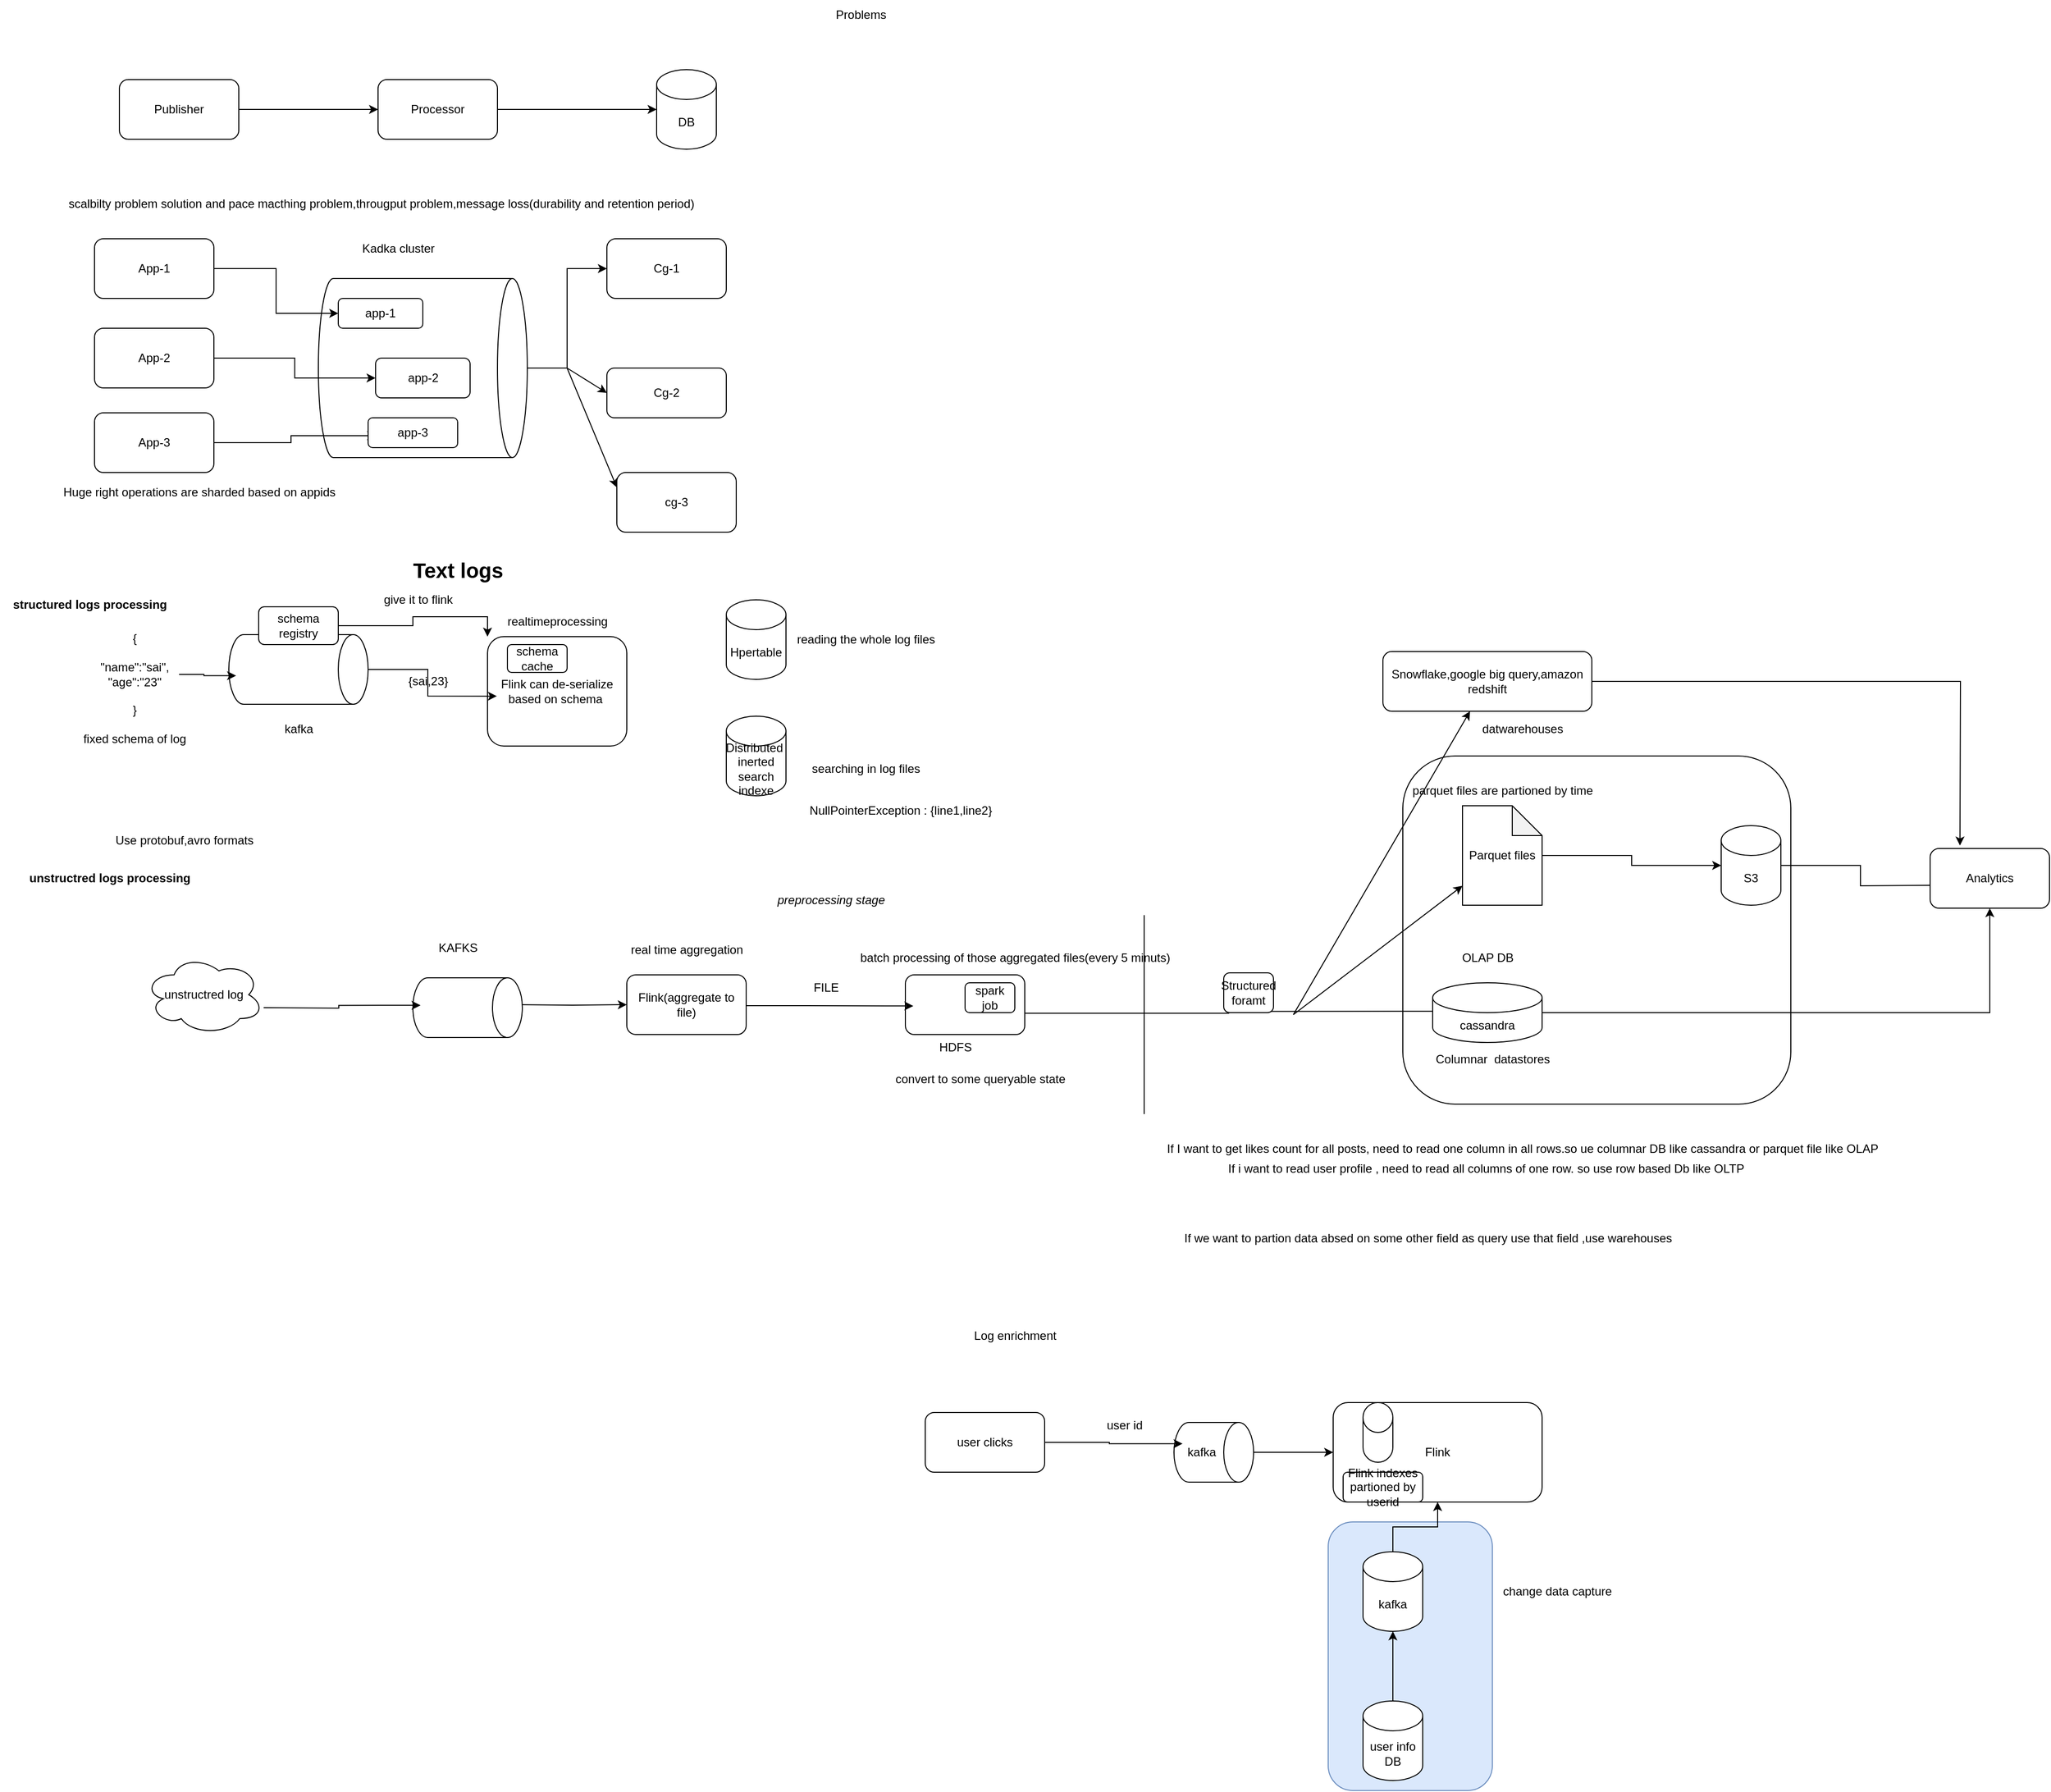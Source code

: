 <mxfile version="26.0.5">
  <diagram name="Page-1" id="fbrGblQ0Jxa6JTfF2wjv">
    <mxGraphModel dx="3094" dy="412" grid="1" gridSize="10" guides="1" tooltips="1" connect="1" arrows="1" fold="1" page="1" pageScale="1" pageWidth="2300" pageHeight="2300" math="0" shadow="0">
      <root>
        <mxCell id="0" />
        <mxCell id="1" parent="0" />
        <mxCell id="SqJxspUXISPDHeBOHrzl-117" value="" style="rounded=1;whiteSpace=wrap;html=1;fillColor=#dae8fc;strokeColor=#6c8ebf;" vertex="1" parent="1">
          <mxGeometry x="1315" y="1570" width="165" height="270" as="geometry" />
        </mxCell>
        <mxCell id="SqJxspUXISPDHeBOHrzl-97" value="" style="rounded=1;whiteSpace=wrap;html=1;" vertex="1" parent="1">
          <mxGeometry x="1390" y="800" width="390" height="350" as="geometry" />
        </mxCell>
        <mxCell id="SqJxspUXISPDHeBOHrzl-10" value="" style="shape=cylinder3;whiteSpace=wrap;html=1;boundedLbl=1;backgroundOutline=1;size=15;rotation=90;" vertex="1" parent="1">
          <mxGeometry x="315" y="305" width="180" height="210" as="geometry" />
        </mxCell>
        <mxCell id="SqJxspUXISPDHeBOHrzl-1" value="Processor" style="rounded=1;whiteSpace=wrap;html=1;" vertex="1" parent="1">
          <mxGeometry x="360" y="120" width="120" height="60" as="geometry" />
        </mxCell>
        <mxCell id="SqJxspUXISPDHeBOHrzl-4" style="edgeStyle=orthogonalEdgeStyle;rounded=0;orthogonalLoop=1;jettySize=auto;html=1;entryX=0;entryY=0.5;entryDx=0;entryDy=0;" edge="1" parent="1" source="SqJxspUXISPDHeBOHrzl-2" target="SqJxspUXISPDHeBOHrzl-1">
          <mxGeometry relative="1" as="geometry" />
        </mxCell>
        <mxCell id="SqJxspUXISPDHeBOHrzl-2" value="Publisher" style="rounded=1;whiteSpace=wrap;html=1;" vertex="1" parent="1">
          <mxGeometry x="100" y="120" width="120" height="60" as="geometry" />
        </mxCell>
        <mxCell id="SqJxspUXISPDHeBOHrzl-3" value="DB" style="shape=cylinder3;whiteSpace=wrap;html=1;boundedLbl=1;backgroundOutline=1;size=15;" vertex="1" parent="1">
          <mxGeometry x="640" y="110" width="60" height="80" as="geometry" />
        </mxCell>
        <mxCell id="SqJxspUXISPDHeBOHrzl-5" style="edgeStyle=orthogonalEdgeStyle;rounded=0;orthogonalLoop=1;jettySize=auto;html=1;entryX=0;entryY=0.5;entryDx=0;entryDy=0;entryPerimeter=0;" edge="1" parent="1" source="SqJxspUXISPDHeBOHrzl-1" target="SqJxspUXISPDHeBOHrzl-3">
          <mxGeometry relative="1" as="geometry" />
        </mxCell>
        <mxCell id="SqJxspUXISPDHeBOHrzl-6" value="Problems" style="text;html=1;align=center;verticalAlign=middle;resizable=0;points=[];autosize=1;strokeColor=none;fillColor=none;" vertex="1" parent="1">
          <mxGeometry x="810" y="40" width="70" height="30" as="geometry" />
        </mxCell>
        <mxCell id="SqJxspUXISPDHeBOHrzl-21" style="edgeStyle=orthogonalEdgeStyle;rounded=0;orthogonalLoop=1;jettySize=auto;html=1;" edge="1" parent="1" source="SqJxspUXISPDHeBOHrzl-7" target="SqJxspUXISPDHeBOHrzl-11">
          <mxGeometry relative="1" as="geometry" />
        </mxCell>
        <mxCell id="SqJxspUXISPDHeBOHrzl-7" value="App-1" style="rounded=1;whiteSpace=wrap;html=1;" vertex="1" parent="1">
          <mxGeometry x="75" y="280" width="120" height="60" as="geometry" />
        </mxCell>
        <mxCell id="SqJxspUXISPDHeBOHrzl-19" style="edgeStyle=orthogonalEdgeStyle;rounded=0;orthogonalLoop=1;jettySize=auto;html=1;entryX=0;entryY=0.5;entryDx=0;entryDy=0;" edge="1" parent="1" source="SqJxspUXISPDHeBOHrzl-8" target="SqJxspUXISPDHeBOHrzl-16">
          <mxGeometry relative="1" as="geometry" />
        </mxCell>
        <mxCell id="SqJxspUXISPDHeBOHrzl-8" value="App-2" style="rounded=1;whiteSpace=wrap;html=1;" vertex="1" parent="1">
          <mxGeometry x="75" y="370" width="120" height="60" as="geometry" />
        </mxCell>
        <mxCell id="SqJxspUXISPDHeBOHrzl-20" style="edgeStyle=orthogonalEdgeStyle;rounded=0;orthogonalLoop=1;jettySize=auto;html=1;entryX=0.089;entryY=0.6;entryDx=0;entryDy=0;entryPerimeter=0;" edge="1" parent="1" source="SqJxspUXISPDHeBOHrzl-9" target="SqJxspUXISPDHeBOHrzl-13">
          <mxGeometry relative="1" as="geometry">
            <mxPoint x="270" y="480" as="targetPoint" />
          </mxGeometry>
        </mxCell>
        <mxCell id="SqJxspUXISPDHeBOHrzl-9" value="App-3" style="rounded=1;whiteSpace=wrap;html=1;" vertex="1" parent="1">
          <mxGeometry x="75" y="455" width="120" height="60" as="geometry" />
        </mxCell>
        <mxCell id="SqJxspUXISPDHeBOHrzl-22" style="edgeStyle=orthogonalEdgeStyle;rounded=0;orthogonalLoop=1;jettySize=auto;html=1;" edge="1" parent="1" source="SqJxspUXISPDHeBOHrzl-10" target="SqJxspUXISPDHeBOHrzl-15">
          <mxGeometry relative="1" as="geometry" />
        </mxCell>
        <mxCell id="SqJxspUXISPDHeBOHrzl-11" value="app-1" style="rounded=1;whiteSpace=wrap;html=1;" vertex="1" parent="1">
          <mxGeometry x="320" y="340" width="85" height="30" as="geometry" />
        </mxCell>
        <mxCell id="SqJxspUXISPDHeBOHrzl-12" value="Cg-2" style="rounded=1;whiteSpace=wrap;html=1;" vertex="1" parent="1">
          <mxGeometry x="590" y="410" width="120" height="50" as="geometry" />
        </mxCell>
        <mxCell id="SqJxspUXISPDHeBOHrzl-13" value="app-3" style="rounded=1;whiteSpace=wrap;html=1;" vertex="1" parent="1">
          <mxGeometry x="350" y="460" width="90" height="30" as="geometry" />
        </mxCell>
        <mxCell id="SqJxspUXISPDHeBOHrzl-14" value="Kadka cluster" style="text;html=1;align=center;verticalAlign=middle;resizable=0;points=[];autosize=1;strokeColor=none;fillColor=none;" vertex="1" parent="1">
          <mxGeometry x="330" y="275" width="100" height="30" as="geometry" />
        </mxCell>
        <mxCell id="SqJxspUXISPDHeBOHrzl-15" value="Cg-1" style="rounded=1;whiteSpace=wrap;html=1;" vertex="1" parent="1">
          <mxGeometry x="590" y="280" width="120" height="60" as="geometry" />
        </mxCell>
        <mxCell id="SqJxspUXISPDHeBOHrzl-16" value="app-2" style="rounded=1;whiteSpace=wrap;html=1;" vertex="1" parent="1">
          <mxGeometry x="357.5" y="400" width="95" height="40" as="geometry" />
        </mxCell>
        <mxCell id="SqJxspUXISPDHeBOHrzl-17" value="cg-3" style="rounded=1;whiteSpace=wrap;html=1;" vertex="1" parent="1">
          <mxGeometry x="600" y="515" width="120" height="60" as="geometry" />
        </mxCell>
        <mxCell id="SqJxspUXISPDHeBOHrzl-23" value="" style="endArrow=classic;html=1;rounded=0;entryX=0;entryY=0.5;entryDx=0;entryDy=0;" edge="1" parent="1" target="SqJxspUXISPDHeBOHrzl-12">
          <mxGeometry width="50" height="50" relative="1" as="geometry">
            <mxPoint x="550" y="410" as="sourcePoint" />
            <mxPoint x="430" y="370" as="targetPoint" />
          </mxGeometry>
        </mxCell>
        <mxCell id="SqJxspUXISPDHeBOHrzl-24" value="" style="endArrow=classic;html=1;rounded=0;entryX=0;entryY=0.25;entryDx=0;entryDy=0;" edge="1" parent="1" target="SqJxspUXISPDHeBOHrzl-17">
          <mxGeometry width="50" height="50" relative="1" as="geometry">
            <mxPoint x="550" y="410" as="sourcePoint" />
            <mxPoint x="430" y="370" as="targetPoint" />
          </mxGeometry>
        </mxCell>
        <mxCell id="SqJxspUXISPDHeBOHrzl-25" value="scalbilty problem solution and pace macthing problem,througput problem,message loss(durability and retention period)" style="text;html=1;align=center;verticalAlign=middle;resizable=0;points=[];autosize=1;strokeColor=none;fillColor=none;" vertex="1" parent="1">
          <mxGeometry x="37.5" y="230" width="650" height="30" as="geometry" />
        </mxCell>
        <mxCell id="SqJxspUXISPDHeBOHrzl-26" value="&lt;b&gt;structured logs processing&lt;/b&gt;" style="text;html=1;align=center;verticalAlign=middle;resizable=0;points=[];autosize=1;strokeColor=none;fillColor=none;" vertex="1" parent="1">
          <mxGeometry x="-20" y="633" width="180" height="30" as="geometry" />
        </mxCell>
        <mxCell id="SqJxspUXISPDHeBOHrzl-27" value="&lt;b&gt;unstructred logs processing&lt;/b&gt;" style="text;html=1;align=center;verticalAlign=middle;resizable=0;points=[];autosize=1;strokeColor=none;fillColor=none;" vertex="1" parent="1">
          <mxGeometry x="-5" y="908" width="190" height="30" as="geometry" />
        </mxCell>
        <mxCell id="SqJxspUXISPDHeBOHrzl-28" value="Huge right operations are sharded based on appids" style="text;html=1;align=center;verticalAlign=middle;resizable=0;points=[];autosize=1;strokeColor=none;fillColor=none;" vertex="1" parent="1">
          <mxGeometry x="30" y="520" width="300" height="30" as="geometry" />
        </mxCell>
        <mxCell id="SqJxspUXISPDHeBOHrzl-29" value="Flink(aggregate to file)" style="rounded=1;whiteSpace=wrap;html=1;" vertex="1" parent="1">
          <mxGeometry x="610" y="1020" width="120" height="60" as="geometry" />
        </mxCell>
        <mxCell id="SqJxspUXISPDHeBOHrzl-70" style="edgeStyle=orthogonalEdgeStyle;rounded=0;orthogonalLoop=1;jettySize=auto;html=1;exitX=0.994;exitY=0.644;exitDx=0;exitDy=0;exitPerimeter=0;entryX=0.097;entryY=0.478;entryDx=0;entryDy=0;entryPerimeter=0;" edge="1" parent="1" source="SqJxspUXISPDHeBOHrzl-30" target="SqJxspUXISPDHeBOHrzl-78">
          <mxGeometry relative="1" as="geometry">
            <mxPoint x="1300" y="1059.5" as="targetPoint" />
            <mxPoint x="1070" y="1059.5" as="sourcePoint" />
          </mxGeometry>
        </mxCell>
        <mxCell id="SqJxspUXISPDHeBOHrzl-30" value="" style="rounded=1;whiteSpace=wrap;html=1;" vertex="1" parent="1">
          <mxGeometry x="890" y="1020" width="120" height="60" as="geometry" />
        </mxCell>
        <mxCell id="SqJxspUXISPDHeBOHrzl-31" value="real time aggregation" style="text;html=1;align=center;verticalAlign=middle;resizable=0;points=[];autosize=1;strokeColor=none;fillColor=none;" vertex="1" parent="1">
          <mxGeometry x="600" y="980" width="140" height="30" as="geometry" />
        </mxCell>
        <mxCell id="SqJxspUXISPDHeBOHrzl-32" value="batch processing of those aggregated files(every 5 minuts)" style="text;html=1;align=center;verticalAlign=middle;resizable=0;points=[];autosize=1;strokeColor=none;fillColor=none;" vertex="1" parent="1">
          <mxGeometry x="830" y="988" width="340" height="30" as="geometry" />
        </mxCell>
        <mxCell id="SqJxspUXISPDHeBOHrzl-33" style="edgeStyle=orthogonalEdgeStyle;rounded=0;orthogonalLoop=1;jettySize=auto;html=1;entryX=0.067;entryY=0.522;entryDx=0;entryDy=0;entryPerimeter=0;" edge="1" parent="1" source="SqJxspUXISPDHeBOHrzl-29" target="SqJxspUXISPDHeBOHrzl-30">
          <mxGeometry relative="1" as="geometry">
            <Array as="points">
              <mxPoint x="790" y="1051" />
              <mxPoint x="790" y="1051" />
            </Array>
          </mxGeometry>
        </mxCell>
        <mxCell id="SqJxspUXISPDHeBOHrzl-34" value="Flink can de-serialize based on schema&amp;nbsp;" style="rounded=1;whiteSpace=wrap;html=1;" vertex="1" parent="1">
          <mxGeometry x="470" y="680" width="140" height="110" as="geometry" />
        </mxCell>
        <mxCell id="SqJxspUXISPDHeBOHrzl-35" value="realtimeprocessing" style="text;html=1;align=center;verticalAlign=middle;resizable=0;points=[];autosize=1;strokeColor=none;fillColor=none;" vertex="1" parent="1">
          <mxGeometry x="480" y="650" width="120" height="30" as="geometry" />
        </mxCell>
        <mxCell id="SqJxspUXISPDHeBOHrzl-36" value="" style="endArrow=none;html=1;rounded=0;" edge="1" parent="1">
          <mxGeometry width="50" height="50" relative="1" as="geometry">
            <mxPoint x="1130" y="1160" as="sourcePoint" />
            <mxPoint x="1130" y="960" as="targetPoint" />
          </mxGeometry>
        </mxCell>
        <mxCell id="SqJxspUXISPDHeBOHrzl-37" value="&lt;i&gt;preprocessing stage&lt;/i&gt;" style="text;html=1;align=center;verticalAlign=middle;resizable=0;points=[];autosize=1;strokeColor=none;fillColor=none;" vertex="1" parent="1">
          <mxGeometry x="750" y="930" width="130" height="30" as="geometry" />
        </mxCell>
        <mxCell id="SqJxspUXISPDHeBOHrzl-38" value="" style="shape=cylinder3;whiteSpace=wrap;html=1;boundedLbl=1;backgroundOutline=1;size=15;rotation=90;" vertex="1" parent="1">
          <mxGeometry x="245" y="643" width="70" height="140" as="geometry" />
        </mxCell>
        <mxCell id="SqJxspUXISPDHeBOHrzl-39" value="Hpertable" style="shape=cylinder3;whiteSpace=wrap;html=1;boundedLbl=1;backgroundOutline=1;size=15;" vertex="1" parent="1">
          <mxGeometry x="710" y="643" width="60" height="80" as="geometry" />
        </mxCell>
        <mxCell id="SqJxspUXISPDHeBOHrzl-40" value="reading the whole log files" style="text;html=1;align=center;verticalAlign=middle;resizable=0;points=[];autosize=1;strokeColor=none;fillColor=none;" vertex="1" parent="1">
          <mxGeometry x="770" y="668" width="160" height="30" as="geometry" />
        </mxCell>
        <mxCell id="SqJxspUXISPDHeBOHrzl-41" value="Distributed&amp;nbsp; inerted search indexe" style="shape=cylinder3;whiteSpace=wrap;html=1;boundedLbl=1;backgroundOutline=1;size=15;" vertex="1" parent="1">
          <mxGeometry x="710" y="760" width="60" height="80" as="geometry" />
        </mxCell>
        <mxCell id="SqJxspUXISPDHeBOHrzl-42" value="searching in log files" style="text;html=1;align=center;verticalAlign=middle;resizable=0;points=[];autosize=1;strokeColor=none;fillColor=none;" vertex="1" parent="1">
          <mxGeometry x="785" y="798" width="130" height="30" as="geometry" />
        </mxCell>
        <mxCell id="SqJxspUXISPDHeBOHrzl-43" value="NullPointerException : {line1,line2}" style="text;html=1;align=center;verticalAlign=middle;resizable=0;points=[];autosize=1;strokeColor=none;fillColor=none;" vertex="1" parent="1">
          <mxGeometry x="780" y="840" width="210" height="30" as="geometry" />
        </mxCell>
        <mxCell id="SqJxspUXISPDHeBOHrzl-48" style="edgeStyle=orthogonalEdgeStyle;rounded=0;orthogonalLoop=1;jettySize=auto;html=1;entryX=0;entryY=0;entryDx=0;entryDy=0;" edge="1" parent="1" source="SqJxspUXISPDHeBOHrzl-44" target="SqJxspUXISPDHeBOHrzl-34">
          <mxGeometry relative="1" as="geometry" />
        </mxCell>
        <mxCell id="SqJxspUXISPDHeBOHrzl-44" value="schema registry" style="rounded=1;whiteSpace=wrap;html=1;" vertex="1" parent="1">
          <mxGeometry x="240" y="650" width="80" height="38" as="geometry" />
        </mxCell>
        <mxCell id="SqJxspUXISPDHeBOHrzl-46" value="kafka" style="text;html=1;align=center;verticalAlign=middle;resizable=0;points=[];autosize=1;strokeColor=none;fillColor=none;" vertex="1" parent="1">
          <mxGeometry x="255" y="758" width="50" height="30" as="geometry" />
        </mxCell>
        <mxCell id="SqJxspUXISPDHeBOHrzl-47" style="edgeStyle=orthogonalEdgeStyle;rounded=0;orthogonalLoop=1;jettySize=auto;html=1;entryX=0.067;entryY=0.544;entryDx=0;entryDy=0;entryPerimeter=0;" edge="1" parent="1" source="SqJxspUXISPDHeBOHrzl-38" target="SqJxspUXISPDHeBOHrzl-34">
          <mxGeometry relative="1" as="geometry" />
        </mxCell>
        <mxCell id="SqJxspUXISPDHeBOHrzl-49" value="give it to flink" style="text;html=1;align=center;verticalAlign=middle;resizable=0;points=[];autosize=1;strokeColor=none;fillColor=none;" vertex="1" parent="1">
          <mxGeometry x="355" y="628" width="90" height="30" as="geometry" />
        </mxCell>
        <mxCell id="SqJxspUXISPDHeBOHrzl-50" value="{&lt;div&gt;&lt;br&gt;&lt;/div&gt;&lt;div&gt;&quot;name&quot;:&quot;sai&quot;,&lt;/div&gt;&lt;div&gt;&quot;age&quot;:&quot;23&quot;&lt;/div&gt;&lt;div&gt;&lt;br&gt;&lt;/div&gt;&lt;div&gt;}&lt;/div&gt;" style="text;html=1;align=center;verticalAlign=middle;resizable=0;points=[];autosize=1;strokeColor=none;fillColor=none;" vertex="1" parent="1">
          <mxGeometry x="70" y="668" width="90" height="100" as="geometry" />
        </mxCell>
        <mxCell id="SqJxspUXISPDHeBOHrzl-51" value="fixed schema of log" style="text;html=1;align=center;verticalAlign=middle;resizable=0;points=[];autosize=1;strokeColor=none;fillColor=none;" vertex="1" parent="1">
          <mxGeometry x="50" y="768" width="130" height="30" as="geometry" />
        </mxCell>
        <mxCell id="SqJxspUXISPDHeBOHrzl-52" value="Use protobuf,avro formats" style="text;html=1;align=center;verticalAlign=middle;resizable=0;points=[];autosize=1;strokeColor=none;fillColor=none;" vertex="1" parent="1">
          <mxGeometry x="85" y="870" width="160" height="30" as="geometry" />
        </mxCell>
        <mxCell id="SqJxspUXISPDHeBOHrzl-53" value="{sai,23}" style="text;html=1;align=center;verticalAlign=middle;resizable=0;points=[];autosize=1;strokeColor=none;fillColor=none;" vertex="1" parent="1">
          <mxGeometry x="380" y="710" width="60" height="30" as="geometry" />
        </mxCell>
        <mxCell id="SqJxspUXISPDHeBOHrzl-54" style="edgeStyle=orthogonalEdgeStyle;rounded=0;orthogonalLoop=1;jettySize=auto;html=1;entryX=0.59;entryY=0.948;entryDx=0;entryDy=0;entryPerimeter=0;" edge="1" parent="1" source="SqJxspUXISPDHeBOHrzl-50" target="SqJxspUXISPDHeBOHrzl-38">
          <mxGeometry relative="1" as="geometry" />
        </mxCell>
        <mxCell id="SqJxspUXISPDHeBOHrzl-55" value="schema cache" style="rounded=1;whiteSpace=wrap;html=1;" vertex="1" parent="1">
          <mxGeometry x="490" y="688" width="60" height="28" as="geometry" />
        </mxCell>
        <mxCell id="SqJxspUXISPDHeBOHrzl-59" value="&lt;b&gt;&lt;font style=&quot;font-size: 21px;&quot;&gt;Text logs&lt;/font&gt;&lt;/b&gt;" style="text;html=1;align=center;verticalAlign=middle;resizable=0;points=[];autosize=1;strokeColor=none;fillColor=none;" vertex="1" parent="1">
          <mxGeometry x="385" y="593" width="110" height="40" as="geometry" />
        </mxCell>
        <mxCell id="SqJxspUXISPDHeBOHrzl-63" value="FILE" style="text;html=1;align=center;verticalAlign=middle;resizable=0;points=[];autosize=1;strokeColor=none;fillColor=none;" vertex="1" parent="1">
          <mxGeometry x="785" y="1018" width="50" height="30" as="geometry" />
        </mxCell>
        <mxCell id="SqJxspUXISPDHeBOHrzl-65" style="edgeStyle=orthogonalEdgeStyle;rounded=0;orthogonalLoop=1;jettySize=auto;html=1;entryX=0;entryY=0.5;entryDx=0;entryDy=0;" edge="1" parent="1" target="SqJxspUXISPDHeBOHrzl-29">
          <mxGeometry relative="1" as="geometry">
            <mxPoint x="500" y="1050" as="sourcePoint" />
          </mxGeometry>
        </mxCell>
        <mxCell id="SqJxspUXISPDHeBOHrzl-64" value="" style="shape=cylinder3;whiteSpace=wrap;html=1;boundedLbl=1;backgroundOutline=1;size=15;rotation=90;" vertex="1" parent="1">
          <mxGeometry x="420" y="998" width="60" height="110" as="geometry" />
        </mxCell>
        <mxCell id="SqJxspUXISPDHeBOHrzl-66" value="KAFKS" style="text;html=1;align=center;verticalAlign=middle;resizable=0;points=[];autosize=1;strokeColor=none;fillColor=none;" vertex="1" parent="1">
          <mxGeometry x="410" y="978" width="60" height="30" as="geometry" />
        </mxCell>
        <mxCell id="SqJxspUXISPDHeBOHrzl-69" value="convert to some queryable state" style="text;html=1;align=center;verticalAlign=middle;resizable=0;points=[];autosize=1;strokeColor=none;fillColor=none;" vertex="1" parent="1">
          <mxGeometry x="870" y="1110" width="190" height="30" as="geometry" />
        </mxCell>
        <mxCell id="SqJxspUXISPDHeBOHrzl-75" style="edgeStyle=orthogonalEdgeStyle;rounded=0;orthogonalLoop=1;jettySize=auto;html=1;entryX=0.461;entryY=0.93;entryDx=0;entryDy=0;entryPerimeter=0;" edge="1" parent="1" target="SqJxspUXISPDHeBOHrzl-64">
          <mxGeometry relative="1" as="geometry">
            <mxPoint x="245" y="1053" as="sourcePoint" />
          </mxGeometry>
        </mxCell>
        <mxCell id="SqJxspUXISPDHeBOHrzl-76" value="unstructred log" style="ellipse;shape=cloud;whiteSpace=wrap;html=1;" vertex="1" parent="1">
          <mxGeometry x="125" y="1000" width="120" height="80" as="geometry" />
        </mxCell>
        <mxCell id="SqJxspUXISPDHeBOHrzl-77" value="Structured foramt" style="rounded=1;whiteSpace=wrap;html=1;" vertex="1" parent="1">
          <mxGeometry x="1210" y="1018" width="50" height="40" as="geometry" />
        </mxCell>
        <mxCell id="SqJxspUXISPDHeBOHrzl-78" value="cassandra" style="shape=cylinder3;whiteSpace=wrap;html=1;boundedLbl=1;backgroundOutline=1;size=15;" vertex="1" parent="1">
          <mxGeometry x="1420" y="1028" width="110" height="60" as="geometry" />
        </mxCell>
        <mxCell id="SqJxspUXISPDHeBOHrzl-82" value="If I want to get likes count for all posts, need to read one column in all rows.so ue columnar DB like cassandra or parquet file like OLAP" style="text;html=1;align=center;verticalAlign=middle;resizable=0;points=[];autosize=1;strokeColor=none;fillColor=none;" vertex="1" parent="1">
          <mxGeometry x="1140" y="1180" width="740" height="30" as="geometry" />
        </mxCell>
        <mxCell id="SqJxspUXISPDHeBOHrzl-84" style="edgeStyle=orthogonalEdgeStyle;rounded=0;orthogonalLoop=1;jettySize=auto;html=1;" edge="1" parent="1" source="SqJxspUXISPDHeBOHrzl-78" target="SqJxspUXISPDHeBOHrzl-106">
          <mxGeometry relative="1" as="geometry">
            <mxPoint x="1960" y="960" as="targetPoint" />
          </mxGeometry>
        </mxCell>
        <mxCell id="SqJxspUXISPDHeBOHrzl-85" value="OLAP DB" style="text;html=1;align=center;verticalAlign=middle;resizable=0;points=[];autosize=1;strokeColor=none;fillColor=none;" vertex="1" parent="1">
          <mxGeometry x="1435" y="988" width="80" height="30" as="geometry" />
        </mxCell>
        <mxCell id="SqJxspUXISPDHeBOHrzl-86" value="If i want to read user profile , need to read all columns of one row. so use row based Db like OLTP&amp;nbsp;" style="text;html=1;align=center;verticalAlign=middle;resizable=0;points=[];autosize=1;strokeColor=none;fillColor=none;" vertex="1" parent="1">
          <mxGeometry x="1200" y="1200" width="550" height="30" as="geometry" />
        </mxCell>
        <mxCell id="SqJxspUXISPDHeBOHrzl-88" value="HDFS" style="text;html=1;align=center;verticalAlign=middle;resizable=0;points=[];autosize=1;strokeColor=none;fillColor=none;" vertex="1" parent="1">
          <mxGeometry x="910" y="1078" width="60" height="30" as="geometry" />
        </mxCell>
        <mxCell id="SqJxspUXISPDHeBOHrzl-89" value="spark job" style="rounded=1;whiteSpace=wrap;html=1;" vertex="1" parent="1">
          <mxGeometry x="950" y="1028" width="50" height="30" as="geometry" />
        </mxCell>
        <mxCell id="SqJxspUXISPDHeBOHrzl-92" value="" style="endArrow=classic;html=1;rounded=0;" edge="1" parent="1" target="SqJxspUXISPDHeBOHrzl-93">
          <mxGeometry width="50" height="50" relative="1" as="geometry">
            <mxPoint x="1280" y="1060" as="sourcePoint" />
            <mxPoint x="1360" y="930" as="targetPoint" />
          </mxGeometry>
        </mxCell>
        <mxCell id="SqJxspUXISPDHeBOHrzl-94" style="edgeStyle=orthogonalEdgeStyle;rounded=0;orthogonalLoop=1;jettySize=auto;html=1;" edge="1" parent="1" source="SqJxspUXISPDHeBOHrzl-93" target="SqJxspUXISPDHeBOHrzl-95">
          <mxGeometry relative="1" as="geometry">
            <mxPoint x="1620" y="910" as="targetPoint" />
          </mxGeometry>
        </mxCell>
        <mxCell id="SqJxspUXISPDHeBOHrzl-93" value="Parquet files" style="shape=note;whiteSpace=wrap;html=1;backgroundOutline=1;darkOpacity=0.05;" vertex="1" parent="1">
          <mxGeometry x="1450" y="850" width="80" height="100" as="geometry" />
        </mxCell>
        <mxCell id="SqJxspUXISPDHeBOHrzl-105" style="edgeStyle=orthogonalEdgeStyle;rounded=0;orthogonalLoop=1;jettySize=auto;html=1;" edge="1" parent="1" source="SqJxspUXISPDHeBOHrzl-95">
          <mxGeometry relative="1" as="geometry">
            <mxPoint x="1930" y="930" as="targetPoint" />
          </mxGeometry>
        </mxCell>
        <mxCell id="SqJxspUXISPDHeBOHrzl-95" value="S3" style="shape=cylinder3;whiteSpace=wrap;html=1;boundedLbl=1;backgroundOutline=1;size=15;" vertex="1" parent="1">
          <mxGeometry x="1710" y="870" width="60" height="80" as="geometry" />
        </mxCell>
        <mxCell id="SqJxspUXISPDHeBOHrzl-98" value="Columnar&amp;nbsp; datastores" style="text;html=1;align=center;verticalAlign=middle;resizable=0;points=[];autosize=1;strokeColor=none;fillColor=none;" vertex="1" parent="1">
          <mxGeometry x="1410" y="1090" width="140" height="30" as="geometry" />
        </mxCell>
        <mxCell id="SqJxspUXISPDHeBOHrzl-99" value="parquet files are partioned by time" style="text;html=1;align=center;verticalAlign=middle;resizable=0;points=[];autosize=1;strokeColor=none;fillColor=none;" vertex="1" parent="1">
          <mxGeometry x="1390" y="820" width="200" height="30" as="geometry" />
        </mxCell>
        <mxCell id="SqJxspUXISPDHeBOHrzl-100" value="" style="endArrow=classic;html=1;rounded=0;" edge="1" parent="1" target="SqJxspUXISPDHeBOHrzl-101">
          <mxGeometry width="50" height="50" relative="1" as="geometry">
            <mxPoint x="1280" y="1060" as="sourcePoint" />
            <mxPoint x="1390" y="730" as="targetPoint" />
          </mxGeometry>
        </mxCell>
        <mxCell id="SqJxspUXISPDHeBOHrzl-104" style="edgeStyle=orthogonalEdgeStyle;rounded=0;orthogonalLoop=1;jettySize=auto;html=1;" edge="1" parent="1" source="SqJxspUXISPDHeBOHrzl-101">
          <mxGeometry relative="1" as="geometry">
            <mxPoint x="1950" y="890" as="targetPoint" />
          </mxGeometry>
        </mxCell>
        <mxCell id="SqJxspUXISPDHeBOHrzl-101" value="Snowflake,google big query,amazon redshift" style="rounded=1;whiteSpace=wrap;html=1;" vertex="1" parent="1">
          <mxGeometry x="1370" y="695" width="210" height="60" as="geometry" />
        </mxCell>
        <mxCell id="SqJxspUXISPDHeBOHrzl-102" value="datwarehouses" style="text;html=1;align=center;verticalAlign=middle;resizable=0;points=[];autosize=1;strokeColor=none;fillColor=none;" vertex="1" parent="1">
          <mxGeometry x="1460" y="758" width="100" height="30" as="geometry" />
        </mxCell>
        <mxCell id="SqJxspUXISPDHeBOHrzl-103" value="If we want to partion data absed on some other field as query use that field ,use warehouses" style="text;html=1;align=center;verticalAlign=middle;resizable=0;points=[];autosize=1;strokeColor=none;fillColor=none;" vertex="1" parent="1">
          <mxGeometry x="1160" y="1270" width="510" height="30" as="geometry" />
        </mxCell>
        <mxCell id="SqJxspUXISPDHeBOHrzl-106" value="Analytics" style="rounded=1;whiteSpace=wrap;html=1;" vertex="1" parent="1">
          <mxGeometry x="1920" y="893" width="120" height="60" as="geometry" />
        </mxCell>
        <mxCell id="SqJxspUXISPDHeBOHrzl-107" value="Log enrichment" style="text;html=1;align=center;verticalAlign=middle;resizable=0;points=[];autosize=1;strokeColor=none;fillColor=none;" vertex="1" parent="1">
          <mxGeometry x="945" y="1368" width="110" height="30" as="geometry" />
        </mxCell>
        <mxCell id="SqJxspUXISPDHeBOHrzl-111" style="edgeStyle=orthogonalEdgeStyle;rounded=0;orthogonalLoop=1;jettySize=auto;html=1;" edge="1" parent="1" source="SqJxspUXISPDHeBOHrzl-108" target="SqJxspUXISPDHeBOHrzl-112">
          <mxGeometry relative="1" as="geometry">
            <mxPoint x="1370" y="1500" as="targetPoint" />
          </mxGeometry>
        </mxCell>
        <mxCell id="SqJxspUXISPDHeBOHrzl-108" value="kafka" style="shape=cylinder3;whiteSpace=wrap;html=1;boundedLbl=1;backgroundOutline=1;size=15;direction=south;" vertex="1" parent="1">
          <mxGeometry x="1160" y="1470" width="80" height="60" as="geometry" />
        </mxCell>
        <mxCell id="SqJxspUXISPDHeBOHrzl-109" value="user clicks" style="rounded=1;whiteSpace=wrap;html=1;" vertex="1" parent="1">
          <mxGeometry x="910" y="1460" width="120" height="60" as="geometry" />
        </mxCell>
        <mxCell id="SqJxspUXISPDHeBOHrzl-110" style="edgeStyle=orthogonalEdgeStyle;rounded=0;orthogonalLoop=1;jettySize=auto;html=1;entryX=0.356;entryY=0.892;entryDx=0;entryDy=0;entryPerimeter=0;" edge="1" parent="1" source="SqJxspUXISPDHeBOHrzl-109" target="SqJxspUXISPDHeBOHrzl-108">
          <mxGeometry relative="1" as="geometry" />
        </mxCell>
        <mxCell id="SqJxspUXISPDHeBOHrzl-112" value="Flink" style="rounded=1;whiteSpace=wrap;html=1;" vertex="1" parent="1">
          <mxGeometry x="1320" y="1450" width="210" height="100" as="geometry" />
        </mxCell>
        <mxCell id="SqJxspUXISPDHeBOHrzl-116" value="" style="edgeStyle=orthogonalEdgeStyle;rounded=0;orthogonalLoop=1;jettySize=auto;html=1;" edge="1" parent="1" source="SqJxspUXISPDHeBOHrzl-113" target="SqJxspUXISPDHeBOHrzl-114">
          <mxGeometry relative="1" as="geometry" />
        </mxCell>
        <mxCell id="SqJxspUXISPDHeBOHrzl-113" value="user info DB" style="shape=cylinder3;whiteSpace=wrap;html=1;boundedLbl=1;backgroundOutline=1;size=15;" vertex="1" parent="1">
          <mxGeometry x="1350" y="1750" width="60" height="80" as="geometry" />
        </mxCell>
        <mxCell id="SqJxspUXISPDHeBOHrzl-115" style="edgeStyle=orthogonalEdgeStyle;rounded=0;orthogonalLoop=1;jettySize=auto;html=1;entryX=0.5;entryY=1;entryDx=0;entryDy=0;" edge="1" parent="1" source="SqJxspUXISPDHeBOHrzl-114" target="SqJxspUXISPDHeBOHrzl-112">
          <mxGeometry relative="1" as="geometry" />
        </mxCell>
        <mxCell id="SqJxspUXISPDHeBOHrzl-114" value="kafka" style="shape=cylinder3;whiteSpace=wrap;html=1;boundedLbl=1;backgroundOutline=1;size=15;" vertex="1" parent="1">
          <mxGeometry x="1350" y="1600" width="60" height="80" as="geometry" />
        </mxCell>
        <mxCell id="SqJxspUXISPDHeBOHrzl-118" value="change data capture" style="text;html=1;align=center;verticalAlign=middle;resizable=0;points=[];autosize=1;strokeColor=none;fillColor=none;" vertex="1" parent="1">
          <mxGeometry x="1480" y="1625" width="130" height="30" as="geometry" />
        </mxCell>
        <mxCell id="SqJxspUXISPDHeBOHrzl-119" value="Flink indexes partioned by userid" style="rounded=1;whiteSpace=wrap;html=1;" vertex="1" parent="1">
          <mxGeometry x="1330" y="1520" width="80" height="30" as="geometry" />
        </mxCell>
        <mxCell id="SqJxspUXISPDHeBOHrzl-120" value="" style="shape=cylinder3;whiteSpace=wrap;html=1;boundedLbl=1;backgroundOutline=1;size=15;" vertex="1" parent="1">
          <mxGeometry x="1350" y="1450" width="30" height="60" as="geometry" />
        </mxCell>
        <mxCell id="SqJxspUXISPDHeBOHrzl-121" value="user id" style="text;html=1;align=center;verticalAlign=middle;resizable=0;points=[];autosize=1;strokeColor=none;fillColor=none;" vertex="1" parent="1">
          <mxGeometry x="1080" y="1458" width="60" height="30" as="geometry" />
        </mxCell>
      </root>
    </mxGraphModel>
  </diagram>
</mxfile>
